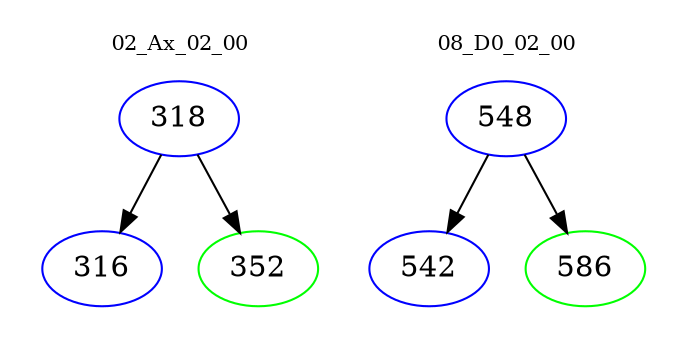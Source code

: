 digraph{
subgraph cluster_0 {
color = white
label = "02_Ax_02_00";
fontsize=10;
T0_318 [label="318", color="blue"]
T0_318 -> T0_316 [color="black"]
T0_316 [label="316", color="blue"]
T0_318 -> T0_352 [color="black"]
T0_352 [label="352", color="green"]
}
subgraph cluster_1 {
color = white
label = "08_D0_02_00";
fontsize=10;
T1_548 [label="548", color="blue"]
T1_548 -> T1_542 [color="black"]
T1_542 [label="542", color="blue"]
T1_548 -> T1_586 [color="black"]
T1_586 [label="586", color="green"]
}
}
